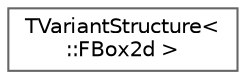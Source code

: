 digraph "Graphical Class Hierarchy"
{
 // INTERACTIVE_SVG=YES
 // LATEX_PDF_SIZE
  bgcolor="transparent";
  edge [fontname=Helvetica,fontsize=10,labelfontname=Helvetica,labelfontsize=10];
  node [fontname=Helvetica,fontsize=10,shape=box,height=0.2,width=0.4];
  rankdir="LR";
  Node0 [id="Node000000",label="TVariantStructure\<\l::FBox2d \>",height=0.2,width=0.4,color="grey40", fillcolor="white", style="filled",URL="$dd/d0f/structTVariantStructure_3_1_1FBox2d_01_4.html",tooltip=" "];
}
